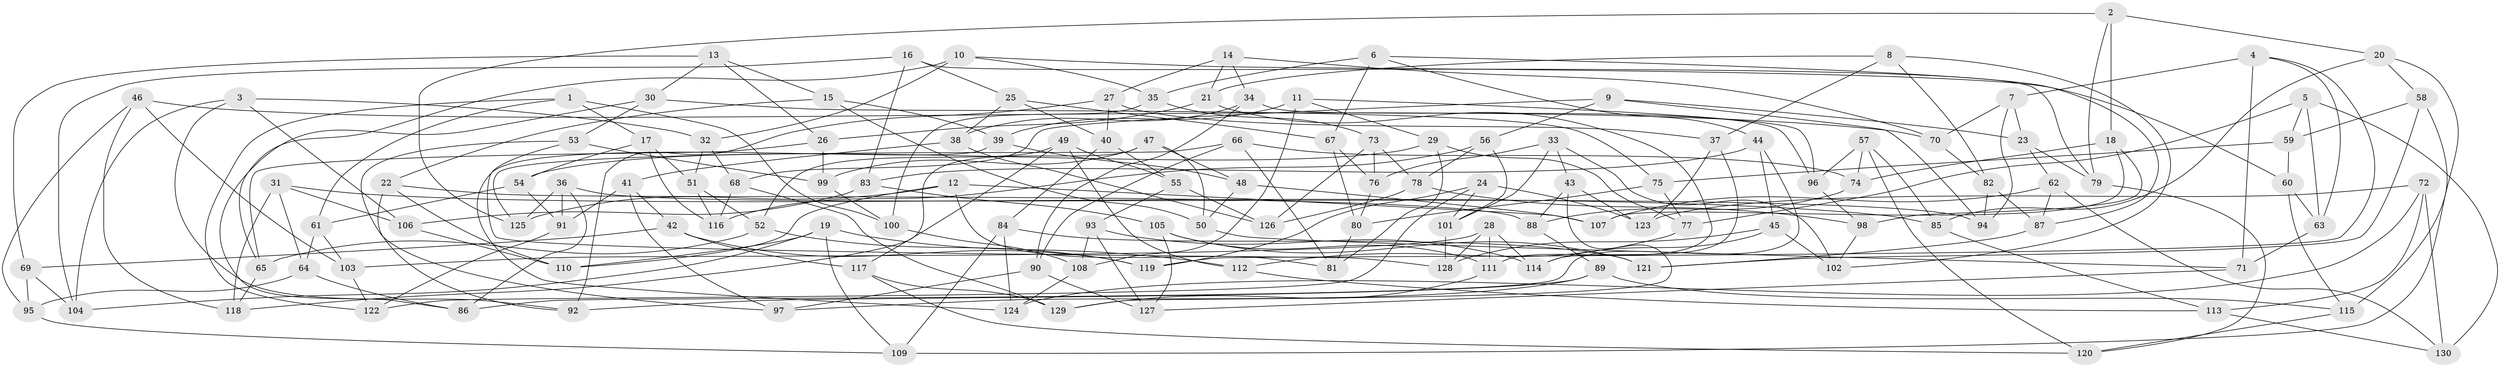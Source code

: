 // Generated by graph-tools (version 1.1) at 2025/11/02/27/25 16:11:50]
// undirected, 130 vertices, 260 edges
graph export_dot {
graph [start="1"]
  node [color=gray90,style=filled];
  1;
  2;
  3;
  4;
  5;
  6;
  7;
  8;
  9;
  10;
  11;
  12;
  13;
  14;
  15;
  16;
  17;
  18;
  19;
  20;
  21;
  22;
  23;
  24;
  25;
  26;
  27;
  28;
  29;
  30;
  31;
  32;
  33;
  34;
  35;
  36;
  37;
  38;
  39;
  40;
  41;
  42;
  43;
  44;
  45;
  46;
  47;
  48;
  49;
  50;
  51;
  52;
  53;
  54;
  55;
  56;
  57;
  58;
  59;
  60;
  61;
  62;
  63;
  64;
  65;
  66;
  67;
  68;
  69;
  70;
  71;
  72;
  73;
  74;
  75;
  76;
  77;
  78;
  79;
  80;
  81;
  82;
  83;
  84;
  85;
  86;
  87;
  88;
  89;
  90;
  91;
  92;
  93;
  94;
  95;
  96;
  97;
  98;
  99;
  100;
  101;
  102;
  103;
  104;
  105;
  106;
  107;
  108;
  109;
  110;
  111;
  112;
  113;
  114;
  115;
  116;
  117;
  118;
  119;
  120;
  121;
  122;
  123;
  124;
  125;
  126;
  127;
  128;
  129;
  130;
  1 -- 122;
  1 -- 17;
  1 -- 61;
  1 -- 100;
  2 -- 18;
  2 -- 79;
  2 -- 125;
  2 -- 20;
  3 -- 104;
  3 -- 32;
  3 -- 92;
  3 -- 106;
  4 -- 63;
  4 -- 7;
  4 -- 71;
  4 -- 119;
  5 -- 77;
  5 -- 59;
  5 -- 130;
  5 -- 63;
  6 -- 67;
  6 -- 87;
  6 -- 35;
  6 -- 44;
  7 -- 94;
  7 -- 23;
  7 -- 70;
  8 -- 21;
  8 -- 102;
  8 -- 82;
  8 -- 37;
  9 -- 94;
  9 -- 23;
  9 -- 68;
  9 -- 56;
  10 -- 60;
  10 -- 32;
  10 -- 35;
  10 -- 65;
  11 -- 29;
  11 -- 39;
  11 -- 108;
  11 -- 96;
  12 -- 81;
  12 -- 110;
  12 -- 125;
  12 -- 107;
  13 -- 69;
  13 -- 15;
  13 -- 30;
  13 -- 26;
  14 -- 27;
  14 -- 70;
  14 -- 21;
  14 -- 34;
  15 -- 39;
  15 -- 22;
  15 -- 50;
  16 -- 79;
  16 -- 25;
  16 -- 83;
  16 -- 104;
  17 -- 54;
  17 -- 116;
  17 -- 51;
  18 -- 74;
  18 -- 98;
  18 -- 107;
  19 -- 109;
  19 -- 104;
  19 -- 110;
  19 -- 112;
  20 -- 115;
  20 -- 85;
  20 -- 58;
  21 -- 111;
  21 -- 26;
  22 -- 92;
  22 -- 110;
  22 -- 88;
  23 -- 79;
  23 -- 62;
  24 -- 123;
  24 -- 122;
  24 -- 119;
  24 -- 101;
  25 -- 67;
  25 -- 38;
  25 -- 40;
  26 -- 99;
  26 -- 65;
  27 -- 37;
  27 -- 40;
  27 -- 92;
  28 -- 103;
  28 -- 111;
  28 -- 114;
  28 -- 128;
  29 -- 81;
  29 -- 77;
  29 -- 54;
  30 -- 86;
  30 -- 53;
  30 -- 75;
  31 -- 118;
  31 -- 106;
  31 -- 85;
  31 -- 64;
  32 -- 68;
  32 -- 51;
  33 -- 102;
  33 -- 101;
  33 -- 76;
  33 -- 43;
  34 -- 96;
  34 -- 38;
  34 -- 90;
  35 -- 73;
  35 -- 100;
  36 -- 91;
  36 -- 125;
  36 -- 94;
  36 -- 86;
  37 -- 123;
  37 -- 114;
  38 -- 41;
  38 -- 126;
  39 -- 48;
  39 -- 124;
  40 -- 55;
  40 -- 84;
  41 -- 91;
  41 -- 42;
  41 -- 97;
  42 -- 119;
  42 -- 69;
  42 -- 117;
  43 -- 88;
  43 -- 123;
  43 -- 129;
  44 -- 83;
  44 -- 45;
  44 -- 86;
  45 -- 102;
  45 -- 128;
  45 -- 114;
  46 -- 103;
  46 -- 70;
  46 -- 118;
  46 -- 95;
  47 -- 50;
  47 -- 48;
  47 -- 118;
  47 -- 99;
  48 -- 50;
  48 -- 107;
  49 -- 112;
  49 -- 117;
  49 -- 52;
  49 -- 55;
  50 -- 71;
  51 -- 116;
  51 -- 52;
  52 -- 65;
  52 -- 119;
  53 -- 128;
  53 -- 99;
  53 -- 97;
  54 -- 61;
  54 -- 91;
  55 -- 126;
  55 -- 93;
  56 -- 116;
  56 -- 101;
  56 -- 78;
  57 -- 85;
  57 -- 96;
  57 -- 74;
  57 -- 120;
  58 -- 59;
  58 -- 121;
  58 -- 109;
  59 -- 75;
  59 -- 60;
  60 -- 63;
  60 -- 115;
  61 -- 103;
  61 -- 64;
  62 -- 107;
  62 -- 87;
  62 -- 130;
  63 -- 71;
  64 -- 86;
  64 -- 95;
  65 -- 118;
  66 -- 90;
  66 -- 125;
  66 -- 74;
  66 -- 81;
  67 -- 76;
  67 -- 80;
  68 -- 116;
  68 -- 129;
  69 -- 104;
  69 -- 95;
  70 -- 82;
  71 -- 127;
  72 -- 124;
  72 -- 130;
  72 -- 113;
  72 -- 123;
  73 -- 126;
  73 -- 76;
  73 -- 78;
  74 -- 88;
  75 -- 77;
  75 -- 80;
  76 -- 80;
  77 -- 112;
  78 -- 126;
  78 -- 98;
  79 -- 120;
  80 -- 81;
  82 -- 94;
  82 -- 87;
  83 -- 106;
  83 -- 105;
  84 -- 121;
  84 -- 109;
  84 -- 124;
  85 -- 113;
  87 -- 121;
  88 -- 89;
  89 -- 115;
  89 -- 92;
  89 -- 97;
  90 -- 127;
  90 -- 97;
  91 -- 122;
  93 -- 127;
  93 -- 114;
  93 -- 108;
  95 -- 109;
  96 -- 98;
  98 -- 102;
  99 -- 100;
  100 -- 108;
  101 -- 128;
  103 -- 122;
  105 -- 121;
  105 -- 111;
  105 -- 127;
  106 -- 110;
  108 -- 124;
  111 -- 129;
  112 -- 113;
  113 -- 130;
  115 -- 120;
  117 -- 120;
  117 -- 129;
}
